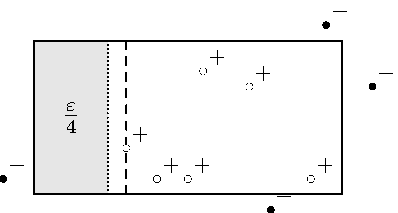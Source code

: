 size(0cm, 3.75cm);

transform fontsc = scale(1);


path get_rect (pair x, pair y) {
  path res = (x.x, y.x) -- (x.x, y.y) -- (x.y, y.y) -- (x.y, y.x) -- cycle;
  return res;
}

pair tgt_x = (-5, 5);
pair tgt_y = (-2.5, 2.5);


real hx0 = 1023;
real hx1 = -1023;
real hy0 = 1023;
real hy1 = -1023;

pair[] pts = {(-6, -2), (4, -2), (2.7, -3), (2, 1), (-1, -2), (4.5, 3), (-2, -1), (0, -2), (0.5, 1.5), (6, 1)};
int[] labs;
for (int i = 0; i < pts.length; ++i) {
  int k = 0;
  real x = pts[i].x;
  real y = pts[i].y;
  if (x >= tgt_x.x && x <= tgt_x.y) {
    if (y >= tgt_y.x && y <= tgt_y.y) {
      k = 1;
    }
  }
  if (k == 1) {
    hx0 = min(hx0, x);
    hx1 = max(hx1, x);
    hy0 = min(hy0, y);
    hy1 = max(hy1, y);
  }
  labs.push(k);
}

// left strip with weight epsilon
real ratio = 0.2;
real rx = ratio * tgt_x.x + (1 - ratio) * hx0;
path eps_strip = (rx, tgt_y.x) -- (rx, tgt_y.y) -- (tgt_x.x, tgt_y.y) -- (tgt_x.x, tgt_y.x) -- cycle;
fill(eps_strip, lightgray);
Label w = Label("$\frac{\varepsilon}{4}$", ((rx + tgt_x.x)/2, (tgt_y.x + tgt_y.y)/2));
label(scale(1.25) * w);
draw((rx, tgt_y.x) -- (rx, tgt_y.y), dotted);

// the real left strip
draw((hx0, tgt_y.x) -- (hx0, tgt_y.y), dashed);

// target rectangle
path tgt = get_rect(tgt_x, tgt_y);
draw(tgt);


for (int i = 0; i < pts.length; ++i) {
  int k = labs[i];
  
  pair pos = pts[i];
  path circ = circle(pos, 0.09);
  pen fillclr = (k == 1? white : black);
  draw(circ);
  fill(circ, fillclr);
  
  string str = (k == 1 ? "$+$" : "$-$");
  Label l = Label(str, pos + (0.45, 0.45));
  label(fontsc * l);
}
